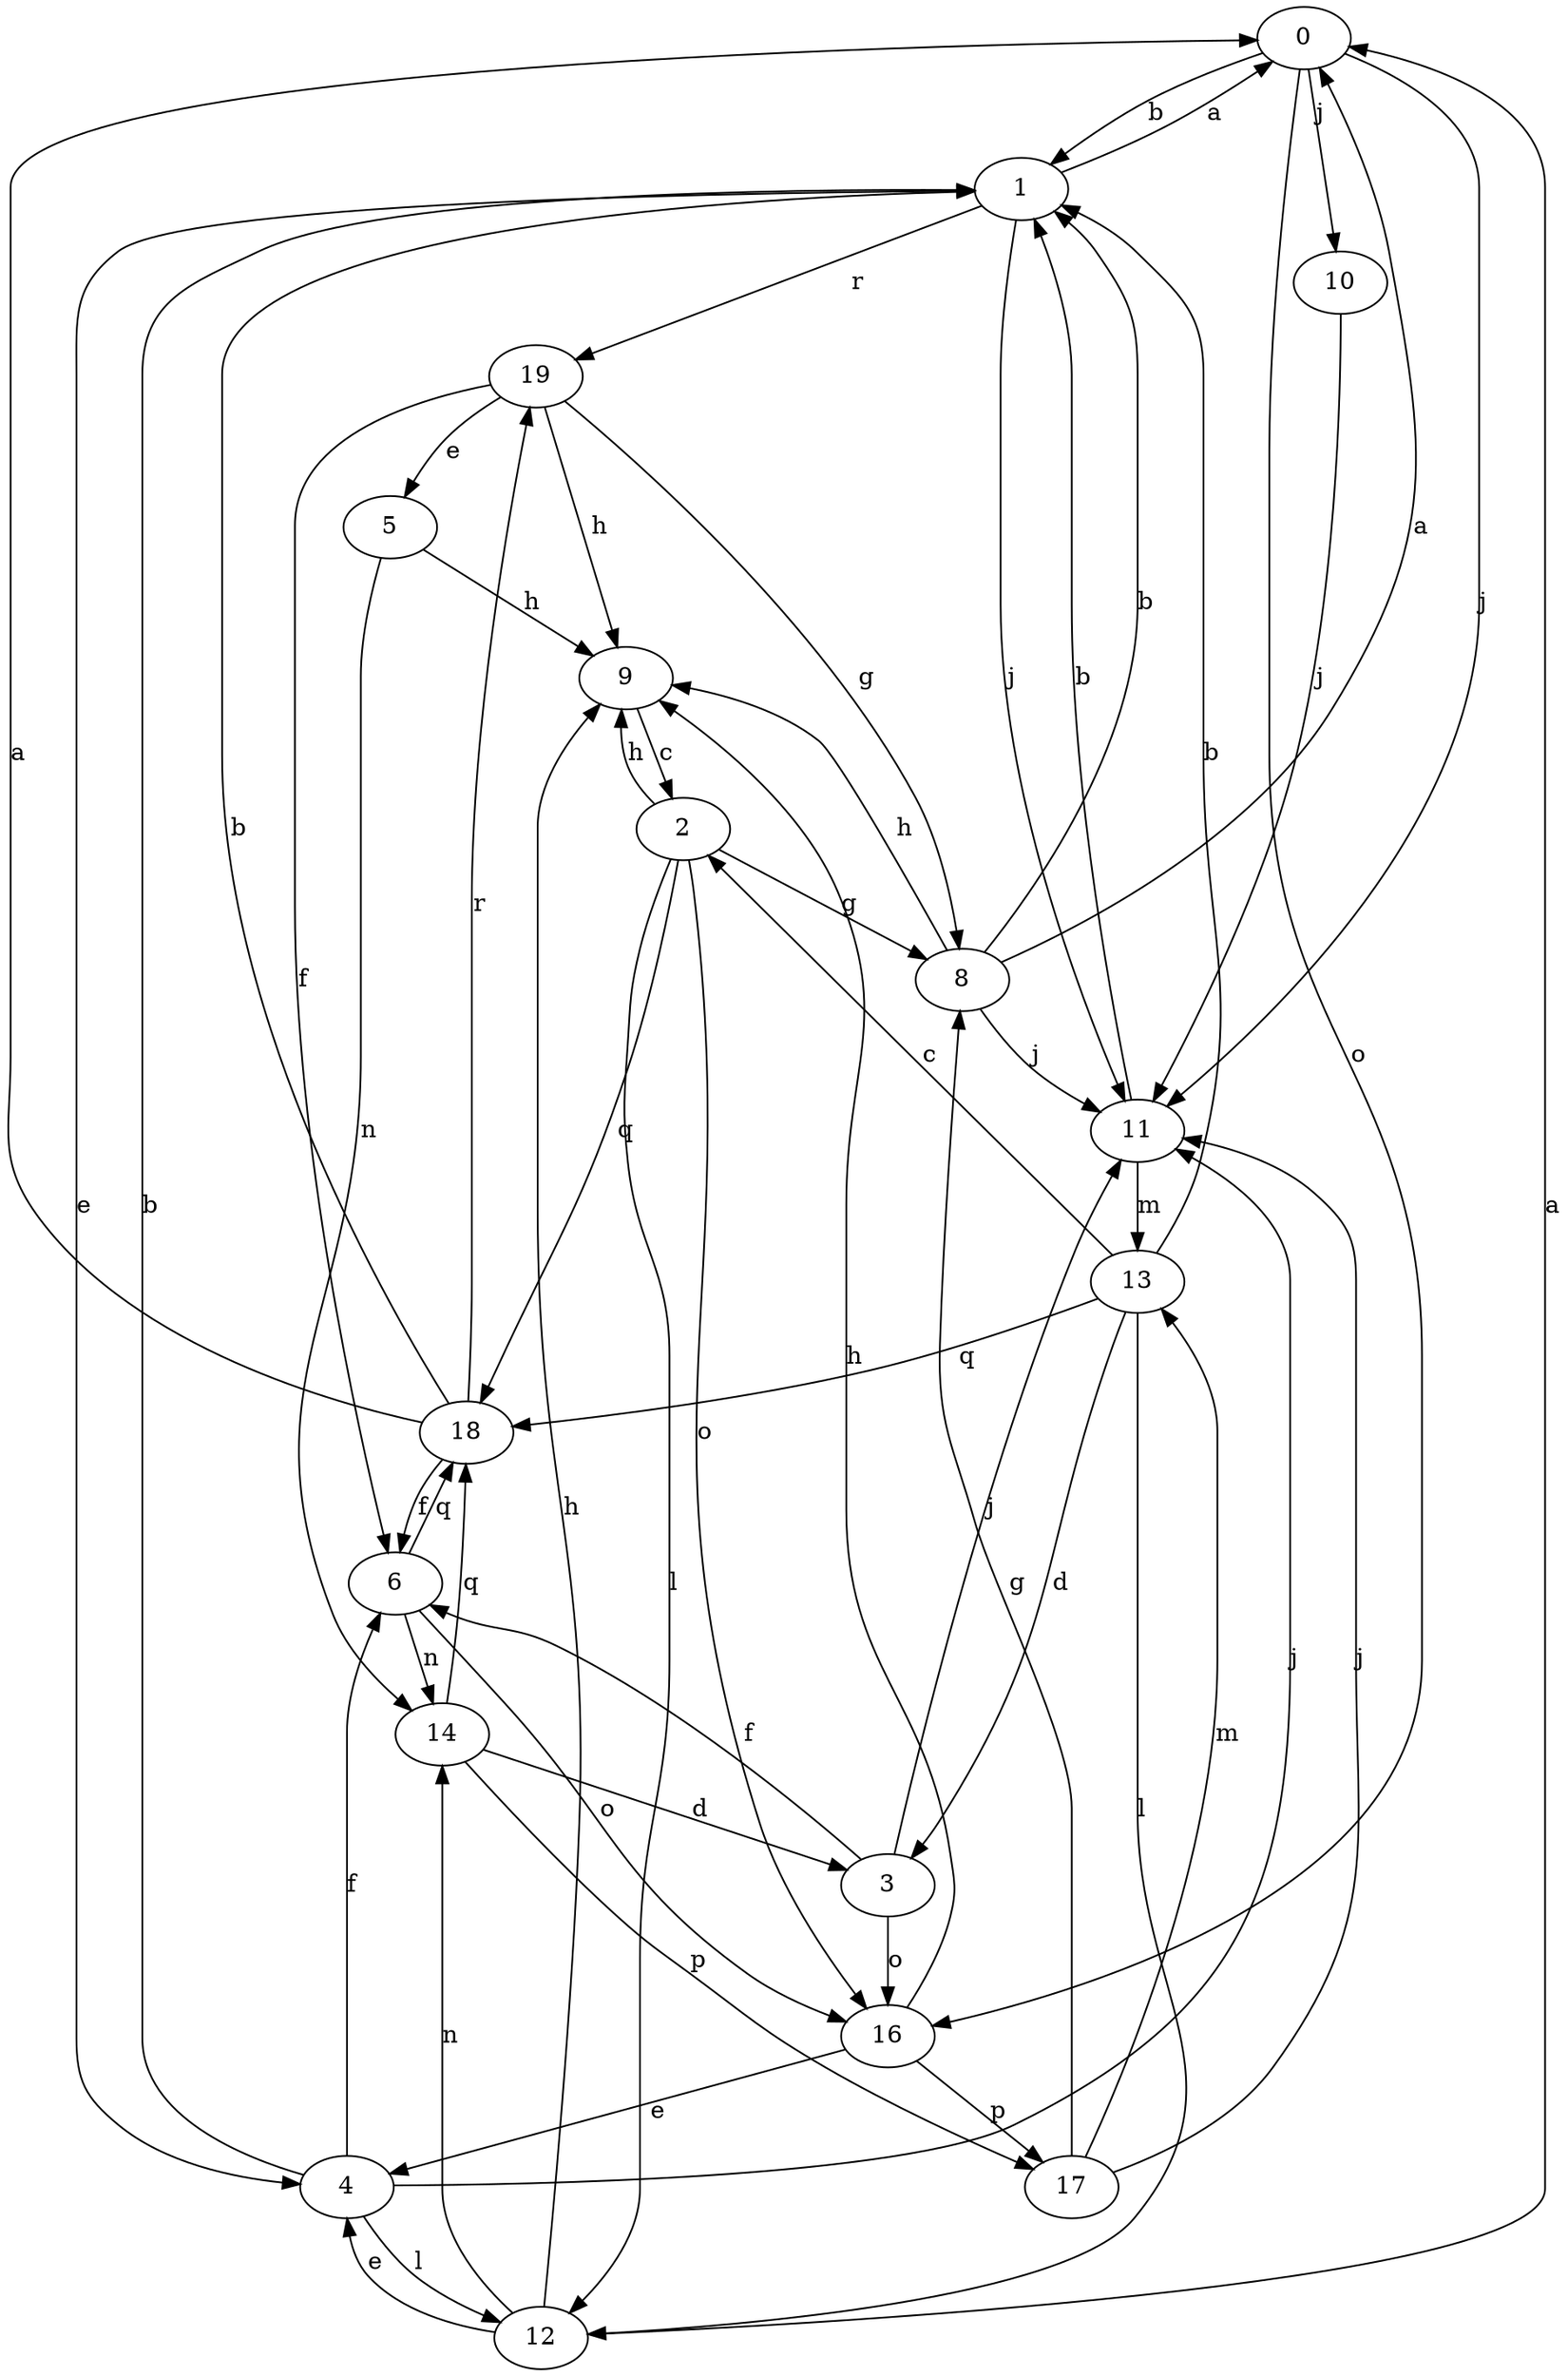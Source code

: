 strict digraph  {
0;
1;
2;
3;
4;
5;
6;
8;
9;
10;
11;
12;
13;
14;
16;
17;
18;
19;
0 -> 1  [label=b];
0 -> 10  [label=j];
0 -> 11  [label=j];
0 -> 16  [label=o];
1 -> 0  [label=a];
1 -> 4  [label=e];
1 -> 11  [label=j];
1 -> 19  [label=r];
2 -> 8  [label=g];
2 -> 9  [label=h];
2 -> 12  [label=l];
2 -> 16  [label=o];
2 -> 18  [label=q];
3 -> 6  [label=f];
3 -> 11  [label=j];
3 -> 16  [label=o];
4 -> 1  [label=b];
4 -> 6  [label=f];
4 -> 11  [label=j];
4 -> 12  [label=l];
5 -> 9  [label=h];
5 -> 14  [label=n];
6 -> 14  [label=n];
6 -> 16  [label=o];
6 -> 18  [label=q];
8 -> 0  [label=a];
8 -> 1  [label=b];
8 -> 9  [label=h];
8 -> 11  [label=j];
9 -> 2  [label=c];
10 -> 11  [label=j];
11 -> 1  [label=b];
11 -> 13  [label=m];
12 -> 0  [label=a];
12 -> 4  [label=e];
12 -> 9  [label=h];
12 -> 14  [label=n];
13 -> 1  [label=b];
13 -> 2  [label=c];
13 -> 3  [label=d];
13 -> 12  [label=l];
13 -> 18  [label=q];
14 -> 3  [label=d];
14 -> 17  [label=p];
14 -> 18  [label=q];
16 -> 4  [label=e];
16 -> 9  [label=h];
16 -> 17  [label=p];
17 -> 8  [label=g];
17 -> 11  [label=j];
17 -> 13  [label=m];
18 -> 0  [label=a];
18 -> 1  [label=b];
18 -> 6  [label=f];
18 -> 19  [label=r];
19 -> 5  [label=e];
19 -> 6  [label=f];
19 -> 8  [label=g];
19 -> 9  [label=h];
}
